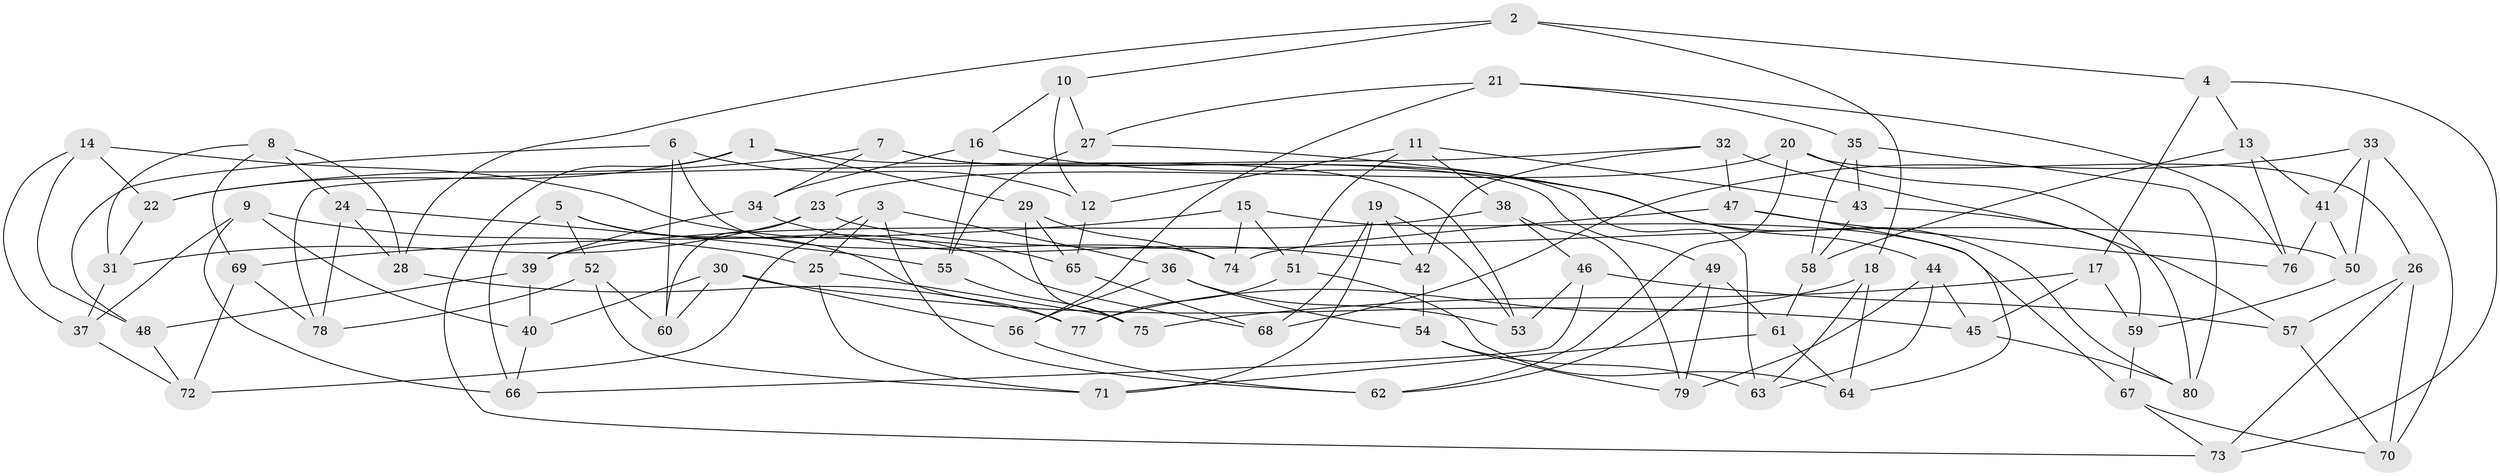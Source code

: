 // coarse degree distribution, {6: 0.39215686274509803, 4: 0.4117647058823529, 5: 0.17647058823529413, 3: 0.0196078431372549}
// Generated by graph-tools (version 1.1) at 2025/24/03/03/25 07:24:30]
// undirected, 80 vertices, 160 edges
graph export_dot {
graph [start="1"]
  node [color=gray90,style=filled];
  1;
  2;
  3;
  4;
  5;
  6;
  7;
  8;
  9;
  10;
  11;
  12;
  13;
  14;
  15;
  16;
  17;
  18;
  19;
  20;
  21;
  22;
  23;
  24;
  25;
  26;
  27;
  28;
  29;
  30;
  31;
  32;
  33;
  34;
  35;
  36;
  37;
  38;
  39;
  40;
  41;
  42;
  43;
  44;
  45;
  46;
  47;
  48;
  49;
  50;
  51;
  52;
  53;
  54;
  55;
  56;
  57;
  58;
  59;
  60;
  61;
  62;
  63;
  64;
  65;
  66;
  67;
  68;
  69;
  70;
  71;
  72;
  73;
  74;
  75;
  76;
  77;
  78;
  79;
  80;
  1 -- 73;
  1 -- 22;
  1 -- 53;
  1 -- 29;
  2 -- 18;
  2 -- 28;
  2 -- 4;
  2 -- 10;
  3 -- 72;
  3 -- 25;
  3 -- 62;
  3 -- 36;
  4 -- 17;
  4 -- 73;
  4 -- 13;
  5 -- 52;
  5 -- 66;
  5 -- 77;
  5 -- 68;
  6 -- 48;
  6 -- 60;
  6 -- 12;
  6 -- 74;
  7 -- 63;
  7 -- 34;
  7 -- 49;
  7 -- 22;
  8 -- 28;
  8 -- 69;
  8 -- 31;
  8 -- 24;
  9 -- 66;
  9 -- 40;
  9 -- 25;
  9 -- 37;
  10 -- 27;
  10 -- 16;
  10 -- 12;
  11 -- 12;
  11 -- 38;
  11 -- 51;
  11 -- 43;
  12 -- 65;
  13 -- 41;
  13 -- 76;
  13 -- 58;
  14 -- 48;
  14 -- 22;
  14 -- 37;
  14 -- 65;
  15 -- 67;
  15 -- 51;
  15 -- 69;
  15 -- 74;
  16 -- 80;
  16 -- 34;
  16 -- 55;
  17 -- 75;
  17 -- 59;
  17 -- 45;
  18 -- 63;
  18 -- 77;
  18 -- 64;
  19 -- 68;
  19 -- 53;
  19 -- 42;
  19 -- 71;
  20 -- 80;
  20 -- 23;
  20 -- 62;
  20 -- 26;
  21 -- 56;
  21 -- 76;
  21 -- 27;
  21 -- 35;
  22 -- 31;
  23 -- 60;
  23 -- 31;
  23 -- 50;
  24 -- 28;
  24 -- 55;
  24 -- 78;
  25 -- 71;
  25 -- 75;
  26 -- 70;
  26 -- 73;
  26 -- 57;
  27 -- 55;
  27 -- 44;
  28 -- 77;
  29 -- 74;
  29 -- 75;
  29 -- 65;
  30 -- 45;
  30 -- 60;
  30 -- 56;
  30 -- 40;
  31 -- 37;
  32 -- 78;
  32 -- 47;
  32 -- 42;
  32 -- 57;
  33 -- 68;
  33 -- 50;
  33 -- 70;
  33 -- 41;
  34 -- 42;
  34 -- 39;
  35 -- 43;
  35 -- 58;
  35 -- 80;
  36 -- 56;
  36 -- 53;
  36 -- 54;
  37 -- 72;
  38 -- 46;
  38 -- 39;
  38 -- 79;
  39 -- 40;
  39 -- 48;
  40 -- 66;
  41 -- 50;
  41 -- 76;
  42 -- 54;
  43 -- 58;
  43 -- 59;
  44 -- 79;
  44 -- 45;
  44 -- 63;
  45 -- 80;
  46 -- 66;
  46 -- 57;
  46 -- 53;
  47 -- 64;
  47 -- 74;
  47 -- 76;
  48 -- 72;
  49 -- 61;
  49 -- 79;
  49 -- 62;
  50 -- 59;
  51 -- 77;
  51 -- 64;
  52 -- 71;
  52 -- 78;
  52 -- 60;
  54 -- 63;
  54 -- 79;
  55 -- 75;
  56 -- 62;
  57 -- 70;
  58 -- 61;
  59 -- 67;
  61 -- 64;
  61 -- 71;
  65 -- 68;
  67 -- 73;
  67 -- 70;
  69 -- 72;
  69 -- 78;
}
